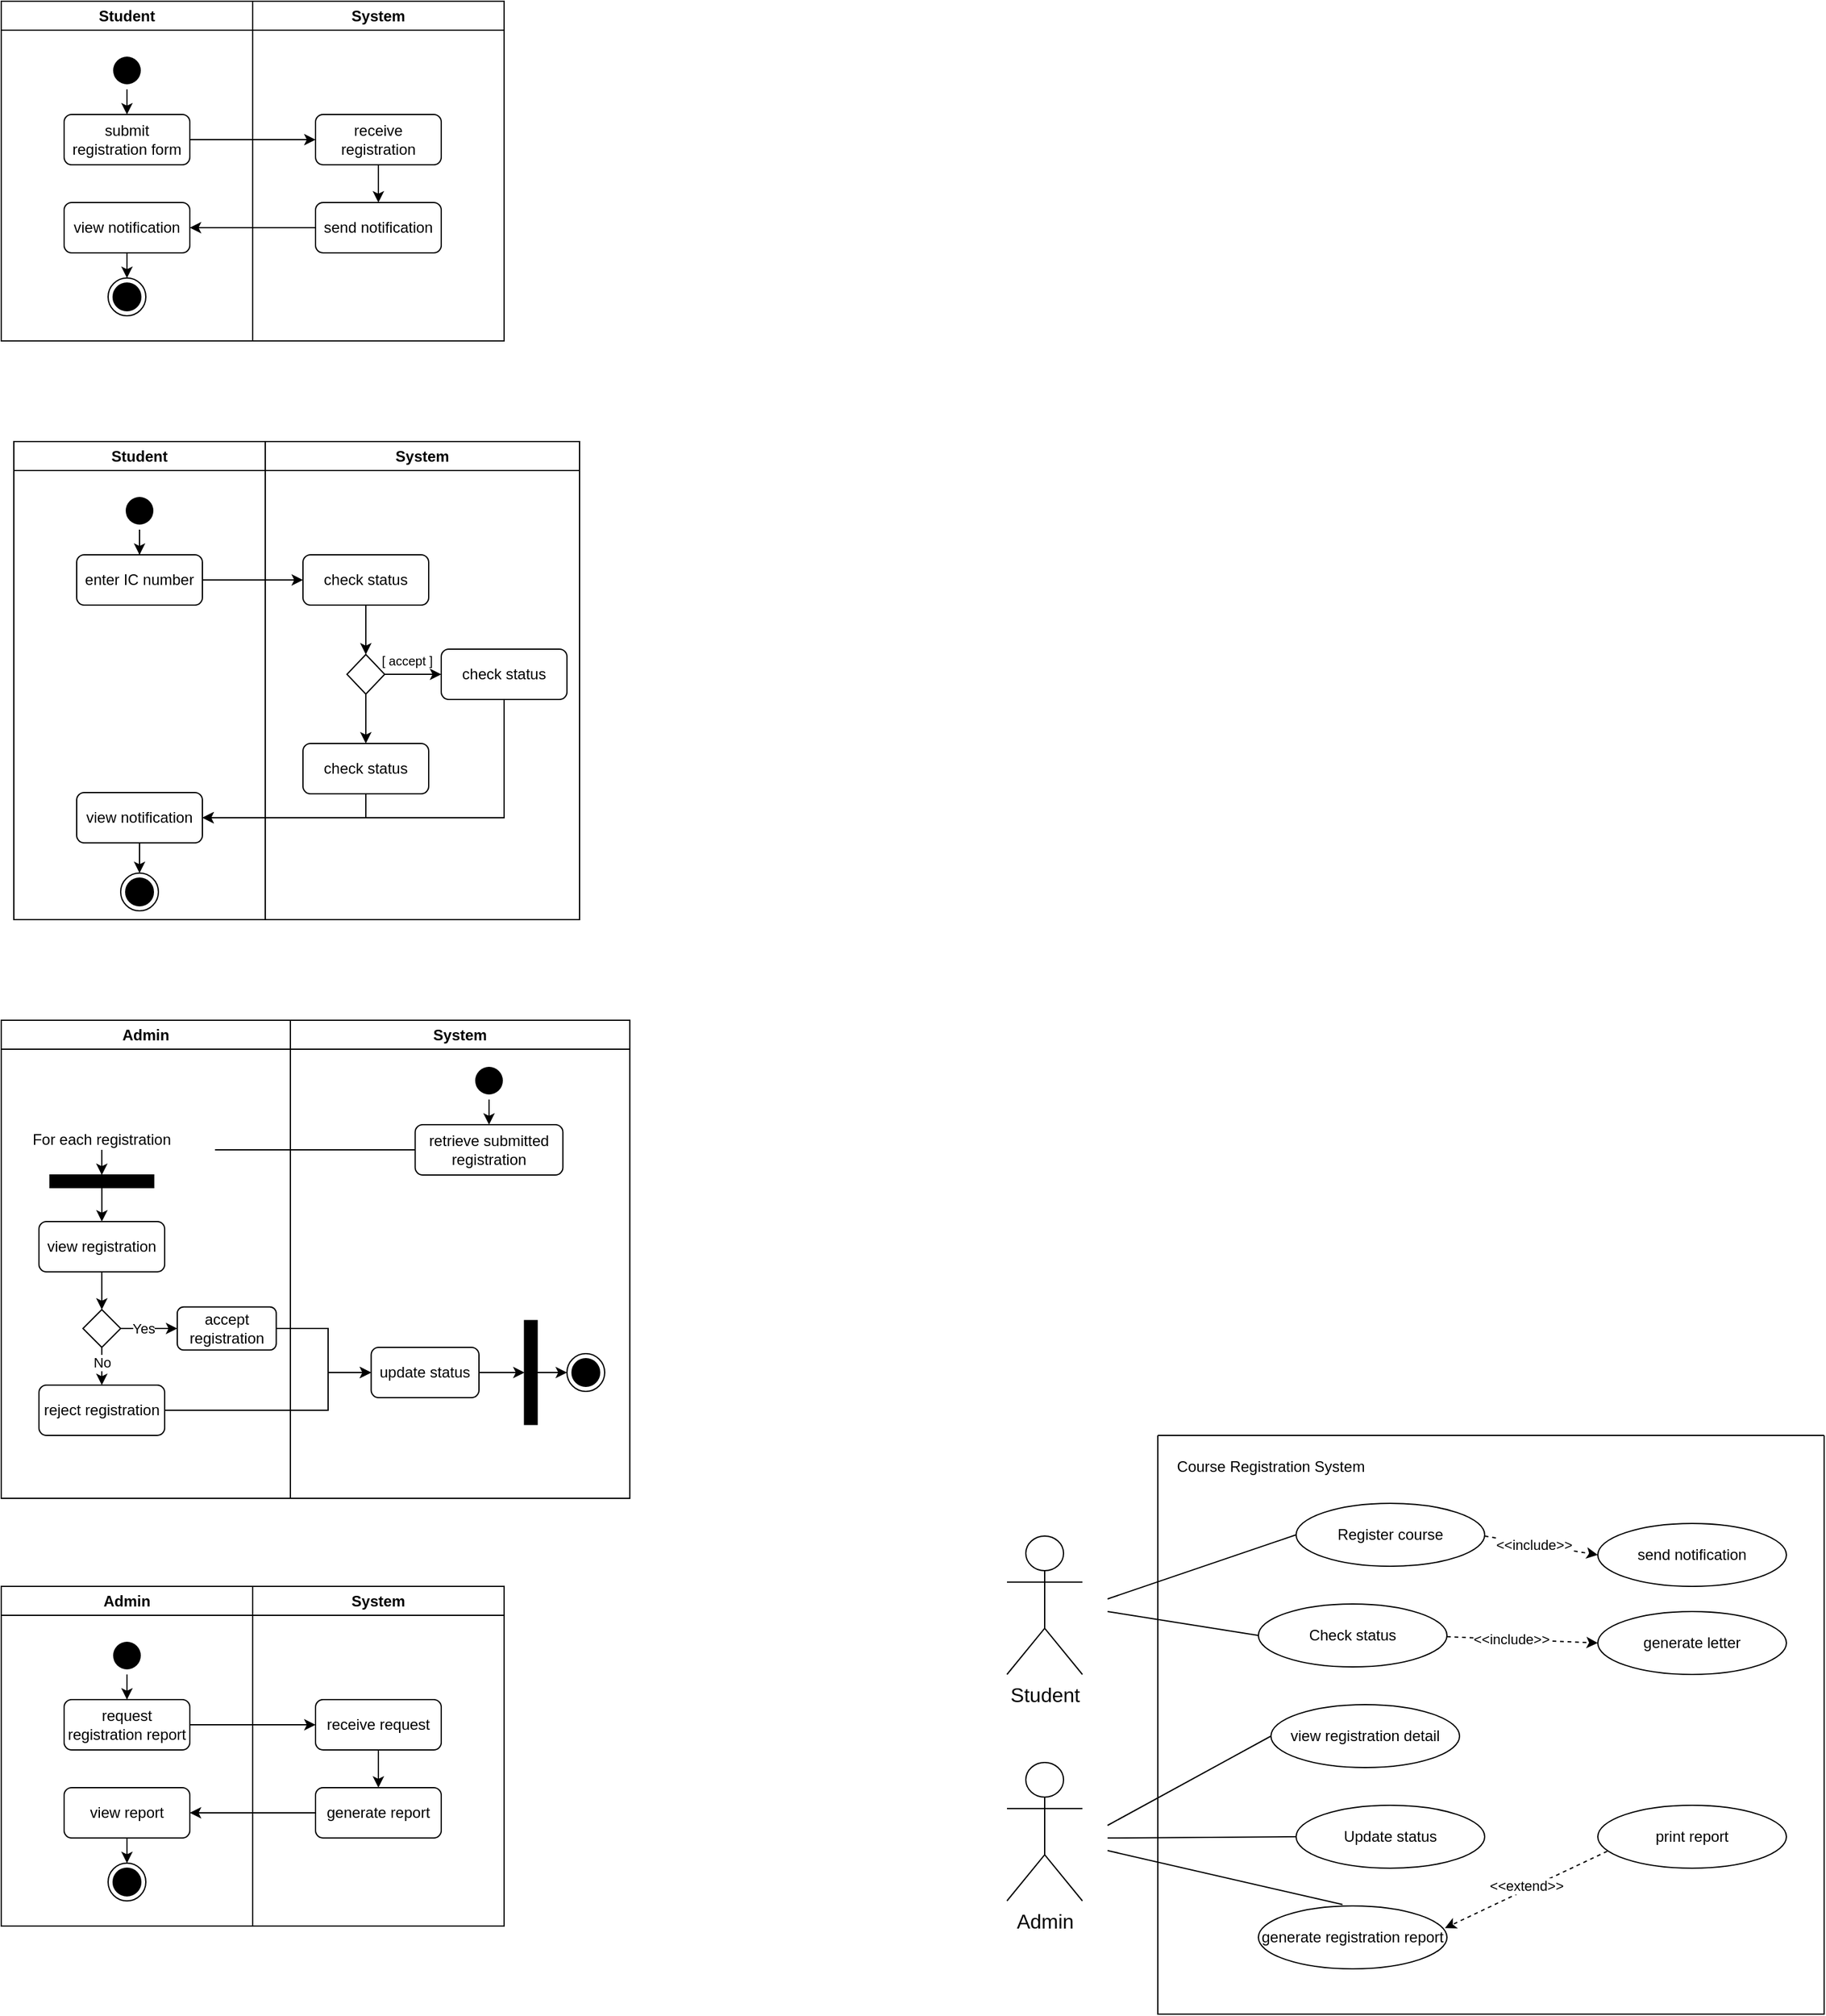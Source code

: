 <mxfile version="22.0.8" type="github">
  <diagram name="Page-1" id="cS3aD5trCVznsl2AhYuz">
    <mxGraphModel dx="848" dy="511" grid="1" gridSize="10" guides="1" tooltips="1" connect="1" arrows="1" fold="1" page="1" pageScale="1" pageWidth="2339" pageHeight="3300" math="0" shadow="0">
      <root>
        <mxCell id="0" />
        <mxCell id="1" parent="0" />
        <mxCell id="DeMKpV7V8KdcXESI6n-1-1" value="Student" style="swimlane;whiteSpace=wrap;html=1;" vertex="1" parent="1">
          <mxGeometry x="160" y="80" width="200" height="270" as="geometry" />
        </mxCell>
        <mxCell id="DeMKpV7V8KdcXESI6n-1-10" style="edgeStyle=orthogonalEdgeStyle;rounded=0;orthogonalLoop=1;jettySize=auto;html=1;entryX=0.5;entryY=0;entryDx=0;entryDy=0;" edge="1" parent="DeMKpV7V8KdcXESI6n-1-1" source="DeMKpV7V8KdcXESI6n-1-3" target="DeMKpV7V8KdcXESI6n-1-4">
          <mxGeometry relative="1" as="geometry" />
        </mxCell>
        <mxCell id="DeMKpV7V8KdcXESI6n-1-3" value="" style="ellipse;html=1;shape=endState;fillColor=#000000;strokeColor=none;" vertex="1" parent="DeMKpV7V8KdcXESI6n-1-1">
          <mxGeometry x="85" y="40" width="30" height="30" as="geometry" />
        </mxCell>
        <mxCell id="DeMKpV7V8KdcXESI6n-1-4" value="submit registration form" style="rounded=1;whiteSpace=wrap;html=1;" vertex="1" parent="DeMKpV7V8KdcXESI6n-1-1">
          <mxGeometry x="50" y="90" width="100" height="40" as="geometry" />
        </mxCell>
        <mxCell id="DeMKpV7V8KdcXESI6n-1-14" value="" style="edgeStyle=orthogonalEdgeStyle;rounded=0;orthogonalLoop=1;jettySize=auto;html=1;" edge="1" parent="DeMKpV7V8KdcXESI6n-1-1" source="DeMKpV7V8KdcXESI6n-1-7" target="DeMKpV7V8KdcXESI6n-1-8">
          <mxGeometry relative="1" as="geometry" />
        </mxCell>
        <mxCell id="DeMKpV7V8KdcXESI6n-1-7" value="view notification" style="rounded=1;whiteSpace=wrap;html=1;" vertex="1" parent="DeMKpV7V8KdcXESI6n-1-1">
          <mxGeometry x="50" y="160" width="100" height="40" as="geometry" />
        </mxCell>
        <mxCell id="DeMKpV7V8KdcXESI6n-1-8" value="" style="ellipse;html=1;shape=endState;fillColor=#000000;strokeColor=default;" vertex="1" parent="DeMKpV7V8KdcXESI6n-1-1">
          <mxGeometry x="85" y="220" width="30" height="30" as="geometry" />
        </mxCell>
        <mxCell id="DeMKpV7V8KdcXESI6n-1-2" value="System" style="swimlane;whiteSpace=wrap;html=1;" vertex="1" parent="1">
          <mxGeometry x="360" y="80" width="200" height="270" as="geometry" />
        </mxCell>
        <mxCell id="DeMKpV7V8KdcXESI6n-1-12" value="" style="edgeStyle=orthogonalEdgeStyle;rounded=0;orthogonalLoop=1;jettySize=auto;html=1;" edge="1" parent="DeMKpV7V8KdcXESI6n-1-2" source="DeMKpV7V8KdcXESI6n-1-5" target="DeMKpV7V8KdcXESI6n-1-6">
          <mxGeometry relative="1" as="geometry" />
        </mxCell>
        <mxCell id="DeMKpV7V8KdcXESI6n-1-5" value="receive registration" style="rounded=1;whiteSpace=wrap;html=1;" vertex="1" parent="DeMKpV7V8KdcXESI6n-1-2">
          <mxGeometry x="50" y="90" width="100" height="40" as="geometry" />
        </mxCell>
        <mxCell id="DeMKpV7V8KdcXESI6n-1-6" value="send notification" style="rounded=1;whiteSpace=wrap;html=1;" vertex="1" parent="DeMKpV7V8KdcXESI6n-1-2">
          <mxGeometry x="50" y="160" width="100" height="40" as="geometry" />
        </mxCell>
        <mxCell id="DeMKpV7V8KdcXESI6n-1-11" style="edgeStyle=orthogonalEdgeStyle;rounded=0;orthogonalLoop=1;jettySize=auto;html=1;entryX=0;entryY=0.5;entryDx=0;entryDy=0;" edge="1" parent="1" source="DeMKpV7V8KdcXESI6n-1-4" target="DeMKpV7V8KdcXESI6n-1-5">
          <mxGeometry relative="1" as="geometry" />
        </mxCell>
        <mxCell id="DeMKpV7V8KdcXESI6n-1-13" value="" style="edgeStyle=orthogonalEdgeStyle;rounded=0;orthogonalLoop=1;jettySize=auto;html=1;" edge="1" parent="1" source="DeMKpV7V8KdcXESI6n-1-6" target="DeMKpV7V8KdcXESI6n-1-7">
          <mxGeometry relative="1" as="geometry" />
        </mxCell>
        <mxCell id="DeMKpV7V8KdcXESI6n-1-15" value="Student" style="swimlane;whiteSpace=wrap;html=1;" vertex="1" parent="1">
          <mxGeometry x="170" y="430" width="200" height="380" as="geometry" />
        </mxCell>
        <mxCell id="DeMKpV7V8KdcXESI6n-1-39" value="" style="edgeStyle=orthogonalEdgeStyle;rounded=0;orthogonalLoop=1;jettySize=auto;html=1;" edge="1" parent="DeMKpV7V8KdcXESI6n-1-15" source="DeMKpV7V8KdcXESI6n-1-17" target="DeMKpV7V8KdcXESI6n-1-18">
          <mxGeometry relative="1" as="geometry" />
        </mxCell>
        <mxCell id="DeMKpV7V8KdcXESI6n-1-17" value="" style="ellipse;html=1;shape=endState;fillColor=#000000;strokeColor=none;" vertex="1" parent="DeMKpV7V8KdcXESI6n-1-15">
          <mxGeometry x="85" y="40" width="30" height="30" as="geometry" />
        </mxCell>
        <mxCell id="DeMKpV7V8KdcXESI6n-1-18" value="enter IC number" style="rounded=1;whiteSpace=wrap;html=1;" vertex="1" parent="DeMKpV7V8KdcXESI6n-1-15">
          <mxGeometry x="50" y="90" width="100" height="40" as="geometry" />
        </mxCell>
        <mxCell id="DeMKpV7V8KdcXESI6n-1-19" value="" style="edgeStyle=orthogonalEdgeStyle;rounded=0;orthogonalLoop=1;jettySize=auto;html=1;" edge="1" parent="DeMKpV7V8KdcXESI6n-1-15" source="DeMKpV7V8KdcXESI6n-1-20" target="DeMKpV7V8KdcXESI6n-1-21">
          <mxGeometry relative="1" as="geometry" />
        </mxCell>
        <mxCell id="DeMKpV7V8KdcXESI6n-1-20" value="view notification" style="rounded=1;whiteSpace=wrap;html=1;" vertex="1" parent="DeMKpV7V8KdcXESI6n-1-15">
          <mxGeometry x="50" y="279" width="100" height="40" as="geometry" />
        </mxCell>
        <mxCell id="DeMKpV7V8KdcXESI6n-1-21" value="" style="ellipse;html=1;shape=endState;fillColor=#000000;strokeColor=default;" vertex="1" parent="DeMKpV7V8KdcXESI6n-1-15">
          <mxGeometry x="85" y="343" width="30" height="30" as="geometry" />
        </mxCell>
        <mxCell id="DeMKpV7V8KdcXESI6n-1-22" value="System" style="swimlane;whiteSpace=wrap;html=1;" vertex="1" parent="1">
          <mxGeometry x="370" y="430" width="250" height="380" as="geometry" />
        </mxCell>
        <mxCell id="DeMKpV7V8KdcXESI6n-1-32" style="edgeStyle=orthogonalEdgeStyle;rounded=0;orthogonalLoop=1;jettySize=auto;html=1;entryX=0.5;entryY=0;entryDx=0;entryDy=0;" edge="1" parent="DeMKpV7V8KdcXESI6n-1-22" source="DeMKpV7V8KdcXESI6n-1-24" target="DeMKpV7V8KdcXESI6n-1-28">
          <mxGeometry relative="1" as="geometry" />
        </mxCell>
        <mxCell id="DeMKpV7V8KdcXESI6n-1-24" value="check status" style="rounded=1;whiteSpace=wrap;html=1;" vertex="1" parent="DeMKpV7V8KdcXESI6n-1-22">
          <mxGeometry x="30" y="90" width="100" height="40" as="geometry" />
        </mxCell>
        <mxCell id="DeMKpV7V8KdcXESI6n-1-33" value="" style="edgeStyle=orthogonalEdgeStyle;rounded=0;orthogonalLoop=1;jettySize=auto;html=1;" edge="1" parent="DeMKpV7V8KdcXESI6n-1-22" source="DeMKpV7V8KdcXESI6n-1-28" target="DeMKpV7V8KdcXESI6n-1-30">
          <mxGeometry relative="1" as="geometry" />
        </mxCell>
        <mxCell id="DeMKpV7V8KdcXESI6n-1-34" value="" style="edgeStyle=orthogonalEdgeStyle;rounded=0;orthogonalLoop=1;jettySize=auto;html=1;" edge="1" parent="DeMKpV7V8KdcXESI6n-1-22" source="DeMKpV7V8KdcXESI6n-1-28" target="DeMKpV7V8KdcXESI6n-1-29">
          <mxGeometry relative="1" as="geometry" />
        </mxCell>
        <mxCell id="DeMKpV7V8KdcXESI6n-1-28" value="" style="rhombus;whiteSpace=wrap;html=1;" vertex="1" parent="DeMKpV7V8KdcXESI6n-1-22">
          <mxGeometry x="65" y="169.25" width="30" height="31.5" as="geometry" />
        </mxCell>
        <mxCell id="DeMKpV7V8KdcXESI6n-1-29" value="check status" style="rounded=1;whiteSpace=wrap;html=1;" vertex="1" parent="DeMKpV7V8KdcXESI6n-1-22">
          <mxGeometry x="140" y="165" width="100" height="40" as="geometry" />
        </mxCell>
        <mxCell id="DeMKpV7V8KdcXESI6n-1-30" value="check status" style="rounded=1;whiteSpace=wrap;html=1;" vertex="1" parent="DeMKpV7V8KdcXESI6n-1-22">
          <mxGeometry x="30" y="240" width="100" height="40" as="geometry" />
        </mxCell>
        <mxCell id="DeMKpV7V8KdcXESI6n-1-37" value="&lt;font style=&quot;font-size: 10px;&quot;&gt;[ accept ]&lt;/font&gt;" style="text;html=1;strokeColor=none;fillColor=none;align=center;verticalAlign=middle;whiteSpace=wrap;rounded=0;" vertex="1" parent="DeMKpV7V8KdcXESI6n-1-22">
          <mxGeometry x="83" y="159" width="60" height="30" as="geometry" />
        </mxCell>
        <mxCell id="DeMKpV7V8KdcXESI6n-1-26" style="edgeStyle=orthogonalEdgeStyle;rounded=0;orthogonalLoop=1;jettySize=auto;html=1;entryX=0;entryY=0.5;entryDx=0;entryDy=0;" edge="1" parent="1" source="DeMKpV7V8KdcXESI6n-1-18" target="DeMKpV7V8KdcXESI6n-1-24">
          <mxGeometry relative="1" as="geometry" />
        </mxCell>
        <mxCell id="DeMKpV7V8KdcXESI6n-1-35" style="edgeStyle=orthogonalEdgeStyle;rounded=0;orthogonalLoop=1;jettySize=auto;html=1;entryX=1;entryY=0.5;entryDx=0;entryDy=0;" edge="1" parent="1" source="DeMKpV7V8KdcXESI6n-1-29" target="DeMKpV7V8KdcXESI6n-1-20">
          <mxGeometry relative="1" as="geometry">
            <Array as="points">
              <mxPoint x="560" y="729" />
            </Array>
          </mxGeometry>
        </mxCell>
        <mxCell id="DeMKpV7V8KdcXESI6n-1-36" style="edgeStyle=orthogonalEdgeStyle;rounded=0;orthogonalLoop=1;jettySize=auto;html=1;entryX=1;entryY=0.5;entryDx=0;entryDy=0;" edge="1" parent="1" source="DeMKpV7V8KdcXESI6n-1-30" target="DeMKpV7V8KdcXESI6n-1-20">
          <mxGeometry relative="1" as="geometry">
            <Array as="points">
              <mxPoint x="450" y="729" />
            </Array>
          </mxGeometry>
        </mxCell>
        <mxCell id="DeMKpV7V8KdcXESI6n-1-40" value="Admin" style="swimlane;whiteSpace=wrap;html=1;" vertex="1" parent="1">
          <mxGeometry x="160" y="890" width="230" height="380" as="geometry" />
        </mxCell>
        <mxCell id="DeMKpV7V8KdcXESI6n-1-66" style="edgeStyle=orthogonalEdgeStyle;rounded=0;orthogonalLoop=1;jettySize=auto;html=1;entryX=0.5;entryY=0;entryDx=0;entryDy=0;" edge="1" parent="DeMKpV7V8KdcXESI6n-1-40" source="DeMKpV7V8KdcXESI6n-1-62" target="DeMKpV7V8KdcXESI6n-1-63">
          <mxGeometry relative="1" as="geometry" />
        </mxCell>
        <mxCell id="DeMKpV7V8KdcXESI6n-1-62" value="For each registration" style="text;html=1;strokeColor=none;fillColor=none;align=center;verticalAlign=middle;whiteSpace=wrap;rounded=0;" vertex="1" parent="DeMKpV7V8KdcXESI6n-1-40">
          <mxGeometry x="10" y="80" width="140" height="30" as="geometry" />
        </mxCell>
        <mxCell id="DeMKpV7V8KdcXESI6n-1-67" value="" style="edgeStyle=orthogonalEdgeStyle;rounded=0;orthogonalLoop=1;jettySize=auto;html=1;" edge="1" parent="DeMKpV7V8KdcXESI6n-1-40" source="DeMKpV7V8KdcXESI6n-1-63" target="DeMKpV7V8KdcXESI6n-1-64">
          <mxGeometry relative="1" as="geometry" />
        </mxCell>
        <mxCell id="DeMKpV7V8KdcXESI6n-1-63" value="" style="rounded=0;whiteSpace=wrap;html=1;fillColor=#000000;" vertex="1" parent="DeMKpV7V8KdcXESI6n-1-40">
          <mxGeometry x="38.75" y="123" width="82.5" height="10" as="geometry" />
        </mxCell>
        <mxCell id="DeMKpV7V8KdcXESI6n-1-69" value="" style="edgeStyle=orthogonalEdgeStyle;rounded=0;orthogonalLoop=1;jettySize=auto;html=1;" edge="1" parent="DeMKpV7V8KdcXESI6n-1-40" source="DeMKpV7V8KdcXESI6n-1-64" target="DeMKpV7V8KdcXESI6n-1-68">
          <mxGeometry relative="1" as="geometry" />
        </mxCell>
        <mxCell id="DeMKpV7V8KdcXESI6n-1-64" value="view registration" style="rounded=1;whiteSpace=wrap;html=1;" vertex="1" parent="DeMKpV7V8KdcXESI6n-1-40">
          <mxGeometry x="30" y="160" width="100" height="40" as="geometry" />
        </mxCell>
        <mxCell id="DeMKpV7V8KdcXESI6n-1-72" value="" style="edgeStyle=orthogonalEdgeStyle;rounded=0;orthogonalLoop=1;jettySize=auto;html=1;" edge="1" parent="DeMKpV7V8KdcXESI6n-1-40" source="DeMKpV7V8KdcXESI6n-1-68" target="DeMKpV7V8KdcXESI6n-1-71">
          <mxGeometry relative="1" as="geometry" />
        </mxCell>
        <mxCell id="DeMKpV7V8KdcXESI6n-1-73" value="No" style="edgeLabel;html=1;align=center;verticalAlign=middle;resizable=0;points=[];" vertex="1" connectable="0" parent="DeMKpV7V8KdcXESI6n-1-72">
          <mxGeometry x="0.079" relative="1" as="geometry">
            <mxPoint y="-1" as="offset" />
          </mxGeometry>
        </mxCell>
        <mxCell id="DeMKpV7V8KdcXESI6n-1-74" value="" style="edgeStyle=orthogonalEdgeStyle;rounded=0;orthogonalLoop=1;jettySize=auto;html=1;" edge="1" parent="DeMKpV7V8KdcXESI6n-1-40" source="DeMKpV7V8KdcXESI6n-1-68" target="DeMKpV7V8KdcXESI6n-1-70">
          <mxGeometry relative="1" as="geometry" />
        </mxCell>
        <mxCell id="DeMKpV7V8KdcXESI6n-1-75" value="Yes" style="edgeLabel;html=1;align=center;verticalAlign=middle;resizable=0;points=[];" vertex="1" connectable="0" parent="DeMKpV7V8KdcXESI6n-1-74">
          <mxGeometry x="-0.21" relative="1" as="geometry">
            <mxPoint as="offset" />
          </mxGeometry>
        </mxCell>
        <mxCell id="DeMKpV7V8KdcXESI6n-1-68" value="" style="rhombus;whiteSpace=wrap;html=1;" vertex="1" parent="DeMKpV7V8KdcXESI6n-1-40">
          <mxGeometry x="65" y="230" width="30" height="30" as="geometry" />
        </mxCell>
        <mxCell id="DeMKpV7V8KdcXESI6n-1-70" value="accept registration" style="rounded=1;whiteSpace=wrap;html=1;" vertex="1" parent="DeMKpV7V8KdcXESI6n-1-40">
          <mxGeometry x="140" y="227.87" width="78.75" height="34.25" as="geometry" />
        </mxCell>
        <mxCell id="DeMKpV7V8KdcXESI6n-1-71" value="reject registration" style="rounded=1;whiteSpace=wrap;html=1;" vertex="1" parent="DeMKpV7V8KdcXESI6n-1-40">
          <mxGeometry x="30" y="290" width="100" height="40" as="geometry" />
        </mxCell>
        <mxCell id="DeMKpV7V8KdcXESI6n-1-47" value="System" style="swimlane;whiteSpace=wrap;html=1;" vertex="1" parent="1">
          <mxGeometry x="390" y="890" width="270" height="380" as="geometry" />
        </mxCell>
        <mxCell id="DeMKpV7V8KdcXESI6n-1-53" value="retrieve submitted registration" style="rounded=1;whiteSpace=wrap;html=1;" vertex="1" parent="DeMKpV7V8KdcXESI6n-1-47">
          <mxGeometry x="99.25" y="83" width="117.5" height="40" as="geometry" />
        </mxCell>
        <mxCell id="DeMKpV7V8KdcXESI6n-1-60" value="" style="edgeStyle=orthogonalEdgeStyle;rounded=0;orthogonalLoop=1;jettySize=auto;html=1;" edge="1" parent="DeMKpV7V8KdcXESI6n-1-47" source="DeMKpV7V8KdcXESI6n-1-42" target="DeMKpV7V8KdcXESI6n-1-53">
          <mxGeometry relative="1" as="geometry" />
        </mxCell>
        <mxCell id="DeMKpV7V8KdcXESI6n-1-42" value="" style="ellipse;html=1;shape=endState;fillColor=#000000;strokeColor=none;" vertex="1" parent="DeMKpV7V8KdcXESI6n-1-47">
          <mxGeometry x="143" y="33" width="30" height="30" as="geometry" />
        </mxCell>
        <mxCell id="DeMKpV7V8KdcXESI6n-1-61" value="" style="endArrow=none;html=1;rounded=0;entryX=0;entryY=0.5;entryDx=0;entryDy=0;" edge="1" parent="DeMKpV7V8KdcXESI6n-1-47" target="DeMKpV7V8KdcXESI6n-1-53">
          <mxGeometry width="50" height="50" relative="1" as="geometry">
            <mxPoint x="-60" y="103" as="sourcePoint" />
            <mxPoint x="70" y="103" as="targetPoint" />
          </mxGeometry>
        </mxCell>
        <mxCell id="DeMKpV7V8KdcXESI6n-1-81" style="edgeStyle=orthogonalEdgeStyle;rounded=0;orthogonalLoop=1;jettySize=auto;html=1;entryX=0.5;entryY=1;entryDx=0;entryDy=0;" edge="1" parent="DeMKpV7V8KdcXESI6n-1-47" source="DeMKpV7V8KdcXESI6n-1-76" target="DeMKpV7V8KdcXESI6n-1-77">
          <mxGeometry relative="1" as="geometry" />
        </mxCell>
        <mxCell id="DeMKpV7V8KdcXESI6n-1-76" value="update status" style="rounded=1;whiteSpace=wrap;html=1;" vertex="1" parent="DeMKpV7V8KdcXESI6n-1-47">
          <mxGeometry x="64.25" y="260" width="85.75" height="40" as="geometry" />
        </mxCell>
        <mxCell id="DeMKpV7V8KdcXESI6n-1-46" value="" style="ellipse;html=1;shape=endState;fillColor=#000000;strokeColor=default;" vertex="1" parent="DeMKpV7V8KdcXESI6n-1-47">
          <mxGeometry x="220" y="265" width="30" height="30" as="geometry" />
        </mxCell>
        <mxCell id="DeMKpV7V8KdcXESI6n-1-82" style="edgeStyle=orthogonalEdgeStyle;rounded=0;orthogonalLoop=1;jettySize=auto;html=1;entryX=0;entryY=0.5;entryDx=0;entryDy=0;" edge="1" parent="DeMKpV7V8KdcXESI6n-1-47" source="DeMKpV7V8KdcXESI6n-1-77" target="DeMKpV7V8KdcXESI6n-1-46">
          <mxGeometry relative="1" as="geometry" />
        </mxCell>
        <mxCell id="DeMKpV7V8KdcXESI6n-1-77" value="" style="rounded=0;whiteSpace=wrap;html=1;fillColor=#000000;rotation=90;" vertex="1" parent="DeMKpV7V8KdcXESI6n-1-47">
          <mxGeometry x="150" y="275" width="82.5" height="10" as="geometry" />
        </mxCell>
        <mxCell id="DeMKpV7V8KdcXESI6n-1-78" style="edgeStyle=orthogonalEdgeStyle;rounded=0;orthogonalLoop=1;jettySize=auto;html=1;entryX=0;entryY=0.5;entryDx=0;entryDy=0;" edge="1" parent="1" source="DeMKpV7V8KdcXESI6n-1-71" target="DeMKpV7V8KdcXESI6n-1-76">
          <mxGeometry relative="1" as="geometry">
            <Array as="points">
              <mxPoint x="420" y="1200" />
              <mxPoint x="420" y="1170" />
            </Array>
          </mxGeometry>
        </mxCell>
        <mxCell id="DeMKpV7V8KdcXESI6n-1-80" style="edgeStyle=orthogonalEdgeStyle;rounded=0;orthogonalLoop=1;jettySize=auto;html=1;entryX=0;entryY=0.5;entryDx=0;entryDy=0;" edge="1" parent="1" source="DeMKpV7V8KdcXESI6n-1-70" target="DeMKpV7V8KdcXESI6n-1-76">
          <mxGeometry relative="1" as="geometry">
            <Array as="points">
              <mxPoint x="420" y="1135" />
              <mxPoint x="420" y="1170" />
            </Array>
          </mxGeometry>
        </mxCell>
        <mxCell id="DeMKpV7V8KdcXESI6n-1-83" value="Admin" style="swimlane;whiteSpace=wrap;html=1;" vertex="1" parent="1">
          <mxGeometry x="160" y="1340" width="200" height="270" as="geometry" />
        </mxCell>
        <mxCell id="DeMKpV7V8KdcXESI6n-1-84" style="edgeStyle=orthogonalEdgeStyle;rounded=0;orthogonalLoop=1;jettySize=auto;html=1;entryX=0.5;entryY=0;entryDx=0;entryDy=0;" edge="1" parent="DeMKpV7V8KdcXESI6n-1-83" source="DeMKpV7V8KdcXESI6n-1-85" target="DeMKpV7V8KdcXESI6n-1-86">
          <mxGeometry relative="1" as="geometry" />
        </mxCell>
        <mxCell id="DeMKpV7V8KdcXESI6n-1-85" value="" style="ellipse;html=1;shape=endState;fillColor=#000000;strokeColor=none;" vertex="1" parent="DeMKpV7V8KdcXESI6n-1-83">
          <mxGeometry x="85" y="40" width="30" height="30" as="geometry" />
        </mxCell>
        <mxCell id="DeMKpV7V8KdcXESI6n-1-86" value="request registration report" style="rounded=1;whiteSpace=wrap;html=1;" vertex="1" parent="DeMKpV7V8KdcXESI6n-1-83">
          <mxGeometry x="50" y="90" width="100" height="40" as="geometry" />
        </mxCell>
        <mxCell id="DeMKpV7V8KdcXESI6n-1-87" value="" style="edgeStyle=orthogonalEdgeStyle;rounded=0;orthogonalLoop=1;jettySize=auto;html=1;" edge="1" parent="DeMKpV7V8KdcXESI6n-1-83" source="DeMKpV7V8KdcXESI6n-1-88" target="DeMKpV7V8KdcXESI6n-1-89">
          <mxGeometry relative="1" as="geometry" />
        </mxCell>
        <mxCell id="DeMKpV7V8KdcXESI6n-1-88" value="view report" style="rounded=1;whiteSpace=wrap;html=1;" vertex="1" parent="DeMKpV7V8KdcXESI6n-1-83">
          <mxGeometry x="50" y="160" width="100" height="40" as="geometry" />
        </mxCell>
        <mxCell id="DeMKpV7V8KdcXESI6n-1-89" value="" style="ellipse;html=1;shape=endState;fillColor=#000000;strokeColor=default;" vertex="1" parent="DeMKpV7V8KdcXESI6n-1-83">
          <mxGeometry x="85" y="220" width="30" height="30" as="geometry" />
        </mxCell>
        <mxCell id="DeMKpV7V8KdcXESI6n-1-90" value="System" style="swimlane;whiteSpace=wrap;html=1;" vertex="1" parent="1">
          <mxGeometry x="360" y="1340" width="200" height="270" as="geometry" />
        </mxCell>
        <mxCell id="DeMKpV7V8KdcXESI6n-1-91" value="" style="edgeStyle=orthogonalEdgeStyle;rounded=0;orthogonalLoop=1;jettySize=auto;html=1;" edge="1" parent="DeMKpV7V8KdcXESI6n-1-90" source="DeMKpV7V8KdcXESI6n-1-92" target="DeMKpV7V8KdcXESI6n-1-93">
          <mxGeometry relative="1" as="geometry" />
        </mxCell>
        <mxCell id="DeMKpV7V8KdcXESI6n-1-92" value="receive request" style="rounded=1;whiteSpace=wrap;html=1;" vertex="1" parent="DeMKpV7V8KdcXESI6n-1-90">
          <mxGeometry x="50" y="90" width="100" height="40" as="geometry" />
        </mxCell>
        <mxCell id="DeMKpV7V8KdcXESI6n-1-93" value="generate report" style="rounded=1;whiteSpace=wrap;html=1;" vertex="1" parent="DeMKpV7V8KdcXESI6n-1-90">
          <mxGeometry x="50" y="160" width="100" height="40" as="geometry" />
        </mxCell>
        <mxCell id="DeMKpV7V8KdcXESI6n-1-94" style="edgeStyle=orthogonalEdgeStyle;rounded=0;orthogonalLoop=1;jettySize=auto;html=1;entryX=0;entryY=0.5;entryDx=0;entryDy=0;" edge="1" parent="1" source="DeMKpV7V8KdcXESI6n-1-86" target="DeMKpV7V8KdcXESI6n-1-92">
          <mxGeometry relative="1" as="geometry" />
        </mxCell>
        <mxCell id="DeMKpV7V8KdcXESI6n-1-95" value="" style="edgeStyle=orthogonalEdgeStyle;rounded=0;orthogonalLoop=1;jettySize=auto;html=1;" edge="1" parent="1" source="DeMKpV7V8KdcXESI6n-1-93" target="DeMKpV7V8KdcXESI6n-1-88">
          <mxGeometry relative="1" as="geometry" />
        </mxCell>
        <mxCell id="DeMKpV7V8KdcXESI6n-1-96" value="" style="swimlane;startSize=0;" vertex="1" parent="1">
          <mxGeometry x="1080" y="1220" width="530" height="460" as="geometry" />
        </mxCell>
        <mxCell id="DeMKpV7V8KdcXESI6n-1-99" value="Course Registration System" style="text;html=1;strokeColor=none;fillColor=none;align=center;verticalAlign=middle;whiteSpace=wrap;rounded=0;" vertex="1" parent="DeMKpV7V8KdcXESI6n-1-96">
          <mxGeometry x="-5" y="10" width="190" height="30" as="geometry" />
        </mxCell>
        <mxCell id="DeMKpV7V8KdcXESI6n-1-100" value="Register course" style="ellipse;whiteSpace=wrap;html=1;" vertex="1" parent="DeMKpV7V8KdcXESI6n-1-96">
          <mxGeometry x="110" y="54" width="150" height="50" as="geometry" />
        </mxCell>
        <mxCell id="DeMKpV7V8KdcXESI6n-1-101" value="Check status" style="ellipse;whiteSpace=wrap;html=1;" vertex="1" parent="DeMKpV7V8KdcXESI6n-1-96">
          <mxGeometry x="80" y="134" width="150" height="50" as="geometry" />
        </mxCell>
        <mxCell id="DeMKpV7V8KdcXESI6n-1-102" value="view registration detail" style="ellipse;whiteSpace=wrap;html=1;" vertex="1" parent="DeMKpV7V8KdcXESI6n-1-96">
          <mxGeometry x="90" y="214" width="150" height="50" as="geometry" />
        </mxCell>
        <mxCell id="DeMKpV7V8KdcXESI6n-1-103" value="Update status" style="ellipse;whiteSpace=wrap;html=1;" vertex="1" parent="DeMKpV7V8KdcXESI6n-1-96">
          <mxGeometry x="110" y="294" width="150" height="50" as="geometry" />
        </mxCell>
        <mxCell id="DeMKpV7V8KdcXESI6n-1-104" value="generate registration report" style="ellipse;whiteSpace=wrap;html=1;" vertex="1" parent="DeMKpV7V8KdcXESI6n-1-96">
          <mxGeometry x="80" y="374" width="150" height="50" as="geometry" />
        </mxCell>
        <mxCell id="DeMKpV7V8KdcXESI6n-1-105" value="print report" style="ellipse;whiteSpace=wrap;html=1;" vertex="1" parent="DeMKpV7V8KdcXESI6n-1-96">
          <mxGeometry x="350" y="294" width="150" height="50" as="geometry" />
        </mxCell>
        <mxCell id="DeMKpV7V8KdcXESI6n-1-107" value="send notification" style="ellipse;whiteSpace=wrap;html=1;" vertex="1" parent="DeMKpV7V8KdcXESI6n-1-96">
          <mxGeometry x="350" y="70" width="150" height="50" as="geometry" />
        </mxCell>
        <mxCell id="DeMKpV7V8KdcXESI6n-1-108" value="generate letter" style="ellipse;whiteSpace=wrap;html=1;" vertex="1" parent="DeMKpV7V8KdcXESI6n-1-96">
          <mxGeometry x="350" y="140" width="150" height="50" as="geometry" />
        </mxCell>
        <mxCell id="DeMKpV7V8KdcXESI6n-1-117" value="" style="endArrow=classic;html=1;rounded=0;entryX=0.989;entryY=0.353;entryDx=0;entryDy=0;entryPerimeter=0;exitX=0.05;exitY=0.731;exitDx=0;exitDy=0;exitPerimeter=0;dashed=1;" edge="1" parent="DeMKpV7V8KdcXESI6n-1-96" source="DeMKpV7V8KdcXESI6n-1-105" target="DeMKpV7V8KdcXESI6n-1-104">
          <mxGeometry width="50" height="50" relative="1" as="geometry">
            <mxPoint x="360" y="330" as="sourcePoint" />
            <mxPoint x="410" y="280" as="targetPoint" />
          </mxGeometry>
        </mxCell>
        <mxCell id="DeMKpV7V8KdcXESI6n-1-118" value="&amp;lt;&amp;lt;extend&amp;gt;&amp;gt;" style="edgeLabel;html=1;align=center;verticalAlign=middle;resizable=0;points=[];" vertex="1" connectable="0" parent="DeMKpV7V8KdcXESI6n-1-117">
          <mxGeometry x="-0.022" y="-3" relative="1" as="geometry">
            <mxPoint as="offset" />
          </mxGeometry>
        </mxCell>
        <mxCell id="DeMKpV7V8KdcXESI6n-1-119" value="" style="endArrow=classic;html=1;rounded=0;entryX=0;entryY=0.5;entryDx=0;entryDy=0;dashed=1;" edge="1" parent="DeMKpV7V8KdcXESI6n-1-96" target="DeMKpV7V8KdcXESI6n-1-107">
          <mxGeometry width="50" height="50" relative="1" as="geometry">
            <mxPoint x="260" y="80" as="sourcePoint" />
            <mxPoint x="310" y="30" as="targetPoint" />
          </mxGeometry>
        </mxCell>
        <mxCell id="DeMKpV7V8KdcXESI6n-1-122" value="&amp;lt;&amp;lt;include&amp;gt;&amp;gt;" style="edgeLabel;html=1;align=center;verticalAlign=middle;resizable=0;points=[];" vertex="1" connectable="0" parent="DeMKpV7V8KdcXESI6n-1-119">
          <mxGeometry x="-0.267" relative="1" as="geometry">
            <mxPoint x="6" y="1" as="offset" />
          </mxGeometry>
        </mxCell>
        <mxCell id="DeMKpV7V8KdcXESI6n-1-120" value="" style="endArrow=classic;html=1;rounded=0;entryX=0;entryY=0.5;entryDx=0;entryDy=0;dashed=1;" edge="1" parent="DeMKpV7V8KdcXESI6n-1-96" target="DeMKpV7V8KdcXESI6n-1-108">
          <mxGeometry width="50" height="50" relative="1" as="geometry">
            <mxPoint x="230" y="160" as="sourcePoint" />
            <mxPoint x="280" y="110" as="targetPoint" />
          </mxGeometry>
        </mxCell>
        <mxCell id="DeMKpV7V8KdcXESI6n-1-121" value="&amp;lt;&amp;lt;include&amp;gt;&amp;gt;" style="edgeLabel;html=1;align=center;verticalAlign=middle;resizable=0;points=[];" vertex="1" connectable="0" parent="DeMKpV7V8KdcXESI6n-1-120">
          <mxGeometry x="-0.152" relative="1" as="geometry">
            <mxPoint as="offset" />
          </mxGeometry>
        </mxCell>
        <mxCell id="DeMKpV7V8KdcXESI6n-1-97" value="&lt;font style=&quot;font-size: 16px;&quot;&gt;Student&lt;/font&gt;" style="shape=umlActor;verticalLabelPosition=bottom;verticalAlign=top;html=1;outlineConnect=0;" vertex="1" parent="1">
          <mxGeometry x="960" y="1300" width="60" height="110" as="geometry" />
        </mxCell>
        <mxCell id="DeMKpV7V8KdcXESI6n-1-98" value="&lt;font style=&quot;font-size: 16px;&quot;&gt;Admin&lt;/font&gt;" style="shape=umlActor;verticalLabelPosition=bottom;verticalAlign=top;html=1;outlineConnect=0;" vertex="1" parent="1">
          <mxGeometry x="960" y="1480" width="60" height="110" as="geometry" />
        </mxCell>
        <mxCell id="DeMKpV7V8KdcXESI6n-1-106" value="" style="endArrow=none;html=1;rounded=0;entryX=0;entryY=0.5;entryDx=0;entryDy=0;" edge="1" parent="1" target="DeMKpV7V8KdcXESI6n-1-100">
          <mxGeometry width="50" height="50" relative="1" as="geometry">
            <mxPoint x="1040" y="1350" as="sourcePoint" />
            <mxPoint x="1090" y="1290" as="targetPoint" />
          </mxGeometry>
        </mxCell>
        <mxCell id="DeMKpV7V8KdcXESI6n-1-111" value="" style="endArrow=none;html=1;rounded=0;entryX=0;entryY=0.5;entryDx=0;entryDy=0;" edge="1" parent="1" target="DeMKpV7V8KdcXESI6n-1-101">
          <mxGeometry width="50" height="50" relative="1" as="geometry">
            <mxPoint x="1040" y="1360" as="sourcePoint" />
            <mxPoint x="1090" y="1310" as="targetPoint" />
          </mxGeometry>
        </mxCell>
        <mxCell id="DeMKpV7V8KdcXESI6n-1-112" value="" style="endArrow=none;html=1;rounded=0;entryX=0;entryY=0.5;entryDx=0;entryDy=0;" edge="1" parent="1" target="DeMKpV7V8KdcXESI6n-1-102">
          <mxGeometry width="50" height="50" relative="1" as="geometry">
            <mxPoint x="1040" y="1530" as="sourcePoint" />
            <mxPoint x="1090" y="1480" as="targetPoint" />
          </mxGeometry>
        </mxCell>
        <mxCell id="DeMKpV7V8KdcXESI6n-1-113" value="" style="endArrow=none;html=1;rounded=0;entryX=0;entryY=0.5;entryDx=0;entryDy=0;" edge="1" parent="1" target="DeMKpV7V8KdcXESI6n-1-103">
          <mxGeometry width="50" height="50" relative="1" as="geometry">
            <mxPoint x="1040" y="1540" as="sourcePoint" />
            <mxPoint x="1090" y="1490" as="targetPoint" />
          </mxGeometry>
        </mxCell>
        <mxCell id="DeMKpV7V8KdcXESI6n-1-116" value="" style="endArrow=none;html=1;rounded=0;entryX=0.446;entryY=-0.022;entryDx=0;entryDy=0;entryPerimeter=0;" edge="1" parent="1" target="DeMKpV7V8KdcXESI6n-1-104">
          <mxGeometry width="50" height="50" relative="1" as="geometry">
            <mxPoint x="1040" y="1550" as="sourcePoint" />
            <mxPoint x="1220" y="1590" as="targetPoint" />
          </mxGeometry>
        </mxCell>
      </root>
    </mxGraphModel>
  </diagram>
</mxfile>

